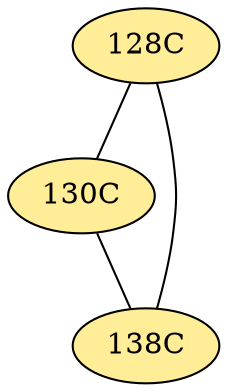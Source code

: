 // The Round Table
graph {
	"128C" [fillcolor="#FFED97" style=radial]
	"130C" [fillcolor="#FFED97" style=radial]
	"128C" -- "130C" [penwidth=1]
	"128C" [fillcolor="#FFED97" style=radial]
	"138C" [fillcolor="#FFED97" style=radial]
	"128C" -- "138C" [penwidth=1]
	"130C" [fillcolor="#FFED97" style=radial]
	"138C" [fillcolor="#FFED97" style=radial]
	"130C" -- "138C" [penwidth=1]
}
